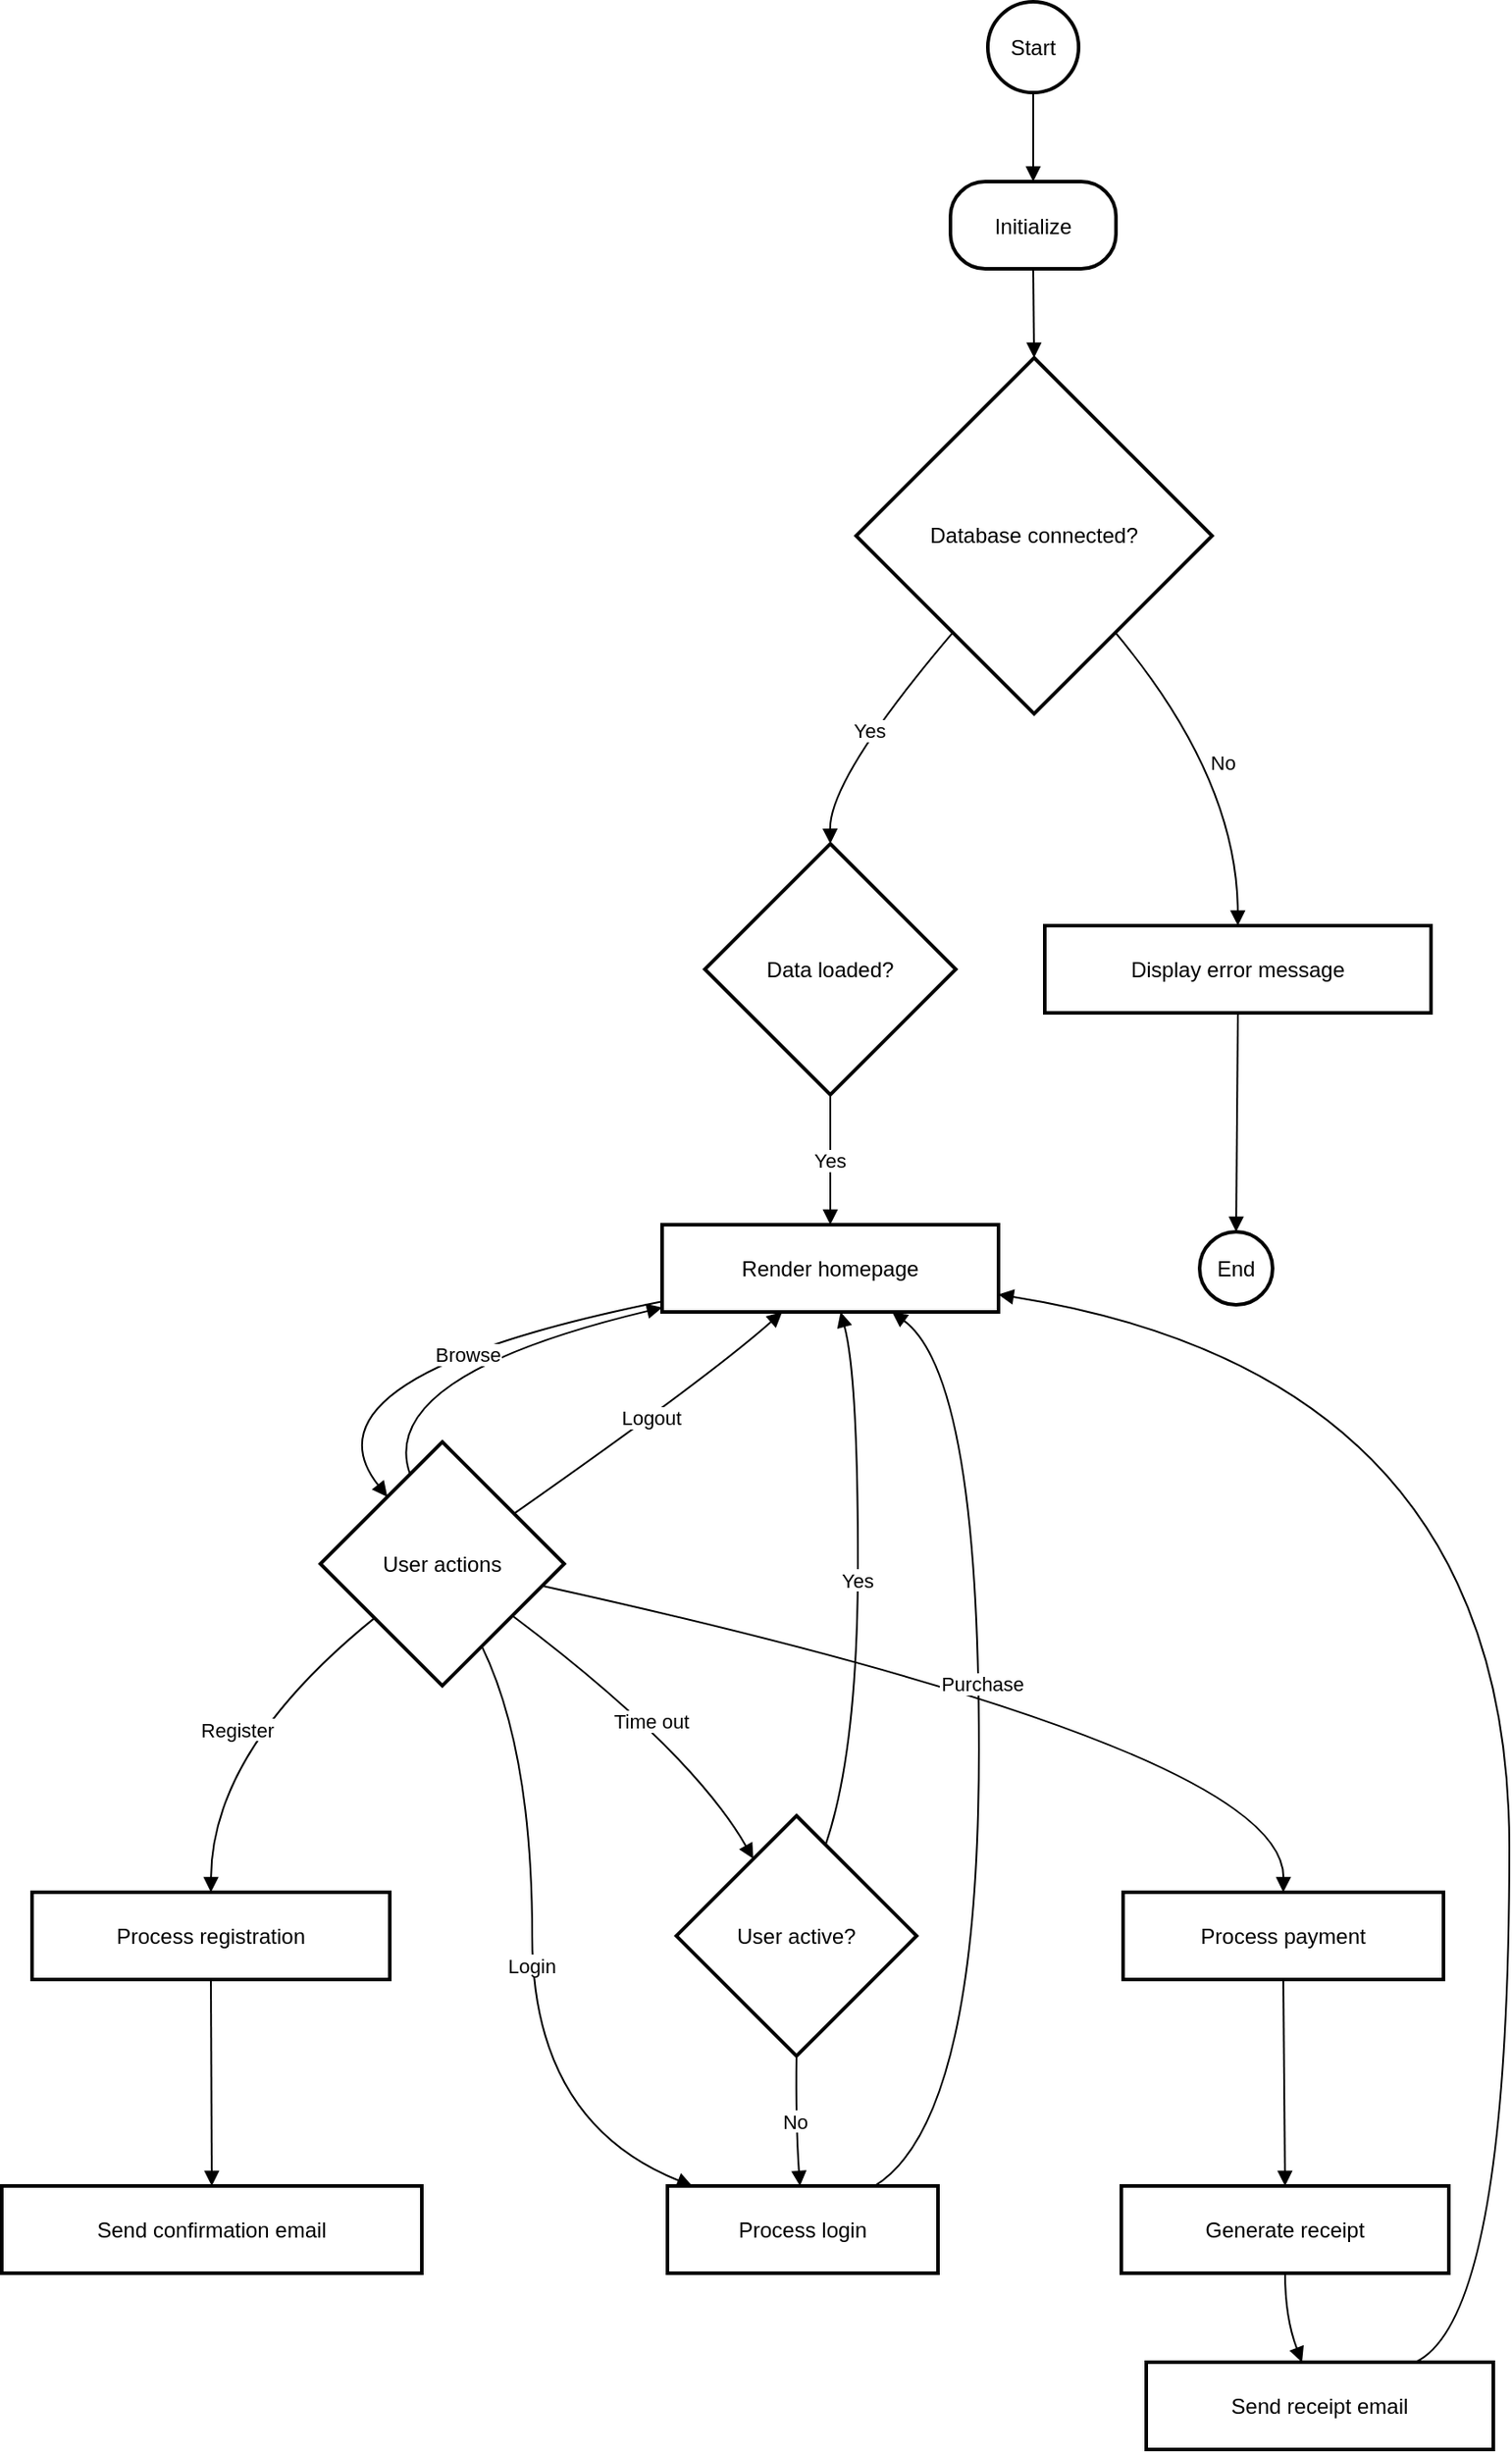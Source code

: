 <mxfile version="25.0.3">
  <diagram name="페이지-1" id="0_OPbUta_jnCviQzeamS">
    <mxGraphModel>
      <root>
        <mxCell id="0" />
        <mxCell id="1" parent="0" />
        <mxCell id="2" value="Start" style="ellipse;aspect=fixed;strokeWidth=2;whiteSpace=wrap;" vertex="1" parent="1">
          <mxGeometry x="562" y="8" width="51" height="51" as="geometry" />
        </mxCell>
        <mxCell id="3" value="Initialize" style="rounded=1;arcSize=40;strokeWidth=2" vertex="1" parent="1">
          <mxGeometry x="541" y="109" width="93" height="49" as="geometry" />
        </mxCell>
        <mxCell id="4" value="Database connected?" style="rhombus;strokeWidth=2;whiteSpace=wrap;" vertex="1" parent="1">
          <mxGeometry x="488" y="208" width="200" height="200" as="geometry" />
        </mxCell>
        <mxCell id="5" value="Data loaded?" style="rhombus;strokeWidth=2;whiteSpace=wrap;" vertex="1" parent="1">
          <mxGeometry x="403" y="481" width="141" height="141" as="geometry" />
        </mxCell>
        <mxCell id="6" value="Render homepage" style="whiteSpace=wrap;strokeWidth=2;" vertex="1" parent="1">
          <mxGeometry x="379" y="695" width="189" height="49" as="geometry" />
        </mxCell>
        <mxCell id="7" value="User actions" style="rhombus;strokeWidth=2;whiteSpace=wrap;" vertex="1" parent="1">
          <mxGeometry x="187" y="817" width="137" height="137" as="geometry" />
        </mxCell>
        <mxCell id="8" value="Process registration" style="whiteSpace=wrap;strokeWidth=2;" vertex="1" parent="1">
          <mxGeometry x="25" y="1070" width="201" height="49" as="geometry" />
        </mxCell>
        <mxCell id="9" value="Send confirmation email" style="whiteSpace=wrap;strokeWidth=2;" vertex="1" parent="1">
          <mxGeometry x="8" y="1235" width="236" height="49" as="geometry" />
        </mxCell>
        <mxCell id="10" value="Process login" style="whiteSpace=wrap;strokeWidth=2;" vertex="1" parent="1">
          <mxGeometry x="382" y="1235" width="152" height="49" as="geometry" />
        </mxCell>
        <mxCell id="11" value="Process payment" style="whiteSpace=wrap;strokeWidth=2;" vertex="1" parent="1">
          <mxGeometry x="638" y="1070" width="180" height="49" as="geometry" />
        </mxCell>
        <mxCell id="12" value="Generate receipt" style="whiteSpace=wrap;strokeWidth=2;" vertex="1" parent="1">
          <mxGeometry x="637" y="1235" width="184" height="49" as="geometry" />
        </mxCell>
        <mxCell id="13" value="Send receipt email" style="whiteSpace=wrap;strokeWidth=2;" vertex="1" parent="1">
          <mxGeometry x="651" y="1334" width="195" height="49" as="geometry" />
        </mxCell>
        <mxCell id="14" value="User active?" style="rhombus;strokeWidth=2;whiteSpace=wrap;" vertex="1" parent="1">
          <mxGeometry x="387" y="1027" width="135" height="135" as="geometry" />
        </mxCell>
        <mxCell id="15" value="Display error message" style="whiteSpace=wrap;strokeWidth=2;" vertex="1" parent="1">
          <mxGeometry x="594" y="527" width="217" height="49" as="geometry" />
        </mxCell>
        <mxCell id="16" value="End" style="ellipse;aspect=fixed;strokeWidth=2;whiteSpace=wrap;" vertex="1" parent="1">
          <mxGeometry x="681" y="699" width="41" height="41" as="geometry" />
        </mxCell>
        <mxCell id="17" value="" style="curved=1;startArrow=none;endArrow=block;exitX=0.5;exitY=0.99;entryX=0.5;entryY=-0.01;" edge="1" parent="1" source="2" target="3">
          <mxGeometry relative="1" as="geometry">
            <Array as="points" />
          </mxGeometry>
        </mxCell>
        <mxCell id="18" value="" style="curved=1;startArrow=none;endArrow=block;exitX=0.5;exitY=0.99;entryX=0.5;entryY=0;" edge="1" parent="1" source="3" target="4">
          <mxGeometry relative="1" as="geometry">
            <Array as="points" />
          </mxGeometry>
        </mxCell>
        <mxCell id="19" value="Yes" style="curved=1;startArrow=none;endArrow=block;exitX=0.08;exitY=1;entryX=0.5;entryY=0;" edge="1" parent="1" source="4" target="5">
          <mxGeometry relative="1" as="geometry">
            <Array as="points">
              <mxPoint x="473" y="444" />
            </Array>
          </mxGeometry>
        </mxCell>
        <mxCell id="20" value="Yes" style="curved=1;startArrow=none;endArrow=block;exitX=0.5;exitY=1;entryX=0.5;entryY=-0.01;" edge="1" parent="1" source="5" target="6">
          <mxGeometry relative="1" as="geometry">
            <Array as="points" />
          </mxGeometry>
        </mxCell>
        <mxCell id="21" value="" style="curved=1;startArrow=none;endArrow=block;exitX=0;exitY=0.88;entryX=0.09;entryY=0;" edge="1" parent="1" source="6" target="7">
          <mxGeometry relative="1" as="geometry">
            <Array as="points">
              <mxPoint x="171" y="780" />
            </Array>
          </mxGeometry>
        </mxCell>
        <mxCell id="22" value="Register" style="curved=1;startArrow=none;endArrow=block;exitX=0;exitY=0.9;entryX=0.5;entryY=0;" edge="1" parent="1" source="7" target="8">
          <mxGeometry relative="1" as="geometry">
            <Array as="points">
              <mxPoint x="126" y="990" />
            </Array>
          </mxGeometry>
        </mxCell>
        <mxCell id="23" value="" style="curved=1;startArrow=none;endArrow=block;exitX=0.5;exitY=1;entryX=0.5;entryY=0.01;" edge="1" parent="1" source="8" target="9">
          <mxGeometry relative="1" as="geometry">
            <Array as="points" />
          </mxGeometry>
        </mxCell>
        <mxCell id="24" value="Login" style="curved=1;startArrow=none;endArrow=block;exitX=0.74;exitY=1;entryX=0.1;entryY=0.01;" edge="1" parent="1" source="7" target="10">
          <mxGeometry relative="1" as="geometry">
            <Array as="points">
              <mxPoint x="306" y="990" />
              <mxPoint x="306" y="1199" />
            </Array>
          </mxGeometry>
        </mxCell>
        <mxCell id="25" value="Browse" style="curved=1;startArrow=none;endArrow=block;exitX=0.32;exitY=0;entryX=0;entryY=0.95;" edge="1" parent="1" source="7" target="6">
          <mxGeometry relative="1" as="geometry">
            <Array as="points">
              <mxPoint x="218" y="780" />
            </Array>
          </mxGeometry>
        </mxCell>
        <mxCell id="26" value="" style="curved=1;startArrow=none;endArrow=block;exitX=0.76;exitY=0.01;entryX=0.68;entryY=0.99;" edge="1" parent="1" source="10" target="6">
          <mxGeometry relative="1" as="geometry">
            <Array as="points">
              <mxPoint x="557" y="1199" />
              <mxPoint x="557" y="780" />
            </Array>
          </mxGeometry>
        </mxCell>
        <mxCell id="27" value="Purchase" style="curved=1;startArrow=none;endArrow=block;exitX=1;exitY=0.61;entryX=0.5;entryY=0;" edge="1" parent="1" source="7" target="11">
          <mxGeometry relative="1" as="geometry">
            <Array as="points">
              <mxPoint x="729" y="990" />
            </Array>
          </mxGeometry>
        </mxCell>
        <mxCell id="28" value="" style="curved=1;startArrow=none;endArrow=block;exitX=0.5;exitY=1;entryX=0.5;entryY=0.01;" edge="1" parent="1" source="11" target="12">
          <mxGeometry relative="1" as="geometry">
            <Array as="points" />
          </mxGeometry>
        </mxCell>
        <mxCell id="29" value="" style="curved=1;startArrow=none;endArrow=block;exitX=0.5;exitY=1.01;entryX=0.45;entryY=0.01;" edge="1" parent="1" source="12" target="13">
          <mxGeometry relative="1" as="geometry">
            <Array as="points">
              <mxPoint x="729" y="1309" />
            </Array>
          </mxGeometry>
        </mxCell>
        <mxCell id="30" value="Logout" style="curved=1;startArrow=none;endArrow=block;exitX=1;exitY=0.15;entryX=0.36;entryY=0.99;" edge="1" parent="1" source="7" target="6">
          <mxGeometry relative="1" as="geometry">
            <Array as="points">
              <mxPoint x="406" y="780" />
            </Array>
          </mxGeometry>
        </mxCell>
        <mxCell id="31" value="" style="curved=1;startArrow=none;endArrow=block;exitX=0.77;exitY=0.01;entryX=1;entryY=0.8;" edge="1" parent="1" source="13" target="6">
          <mxGeometry relative="1" as="geometry">
            <Array as="points">
              <mxPoint x="855" y="1309" />
              <mxPoint x="855" y="780" />
            </Array>
          </mxGeometry>
        </mxCell>
        <mxCell id="32" value="Time out" style="curved=1;startArrow=none;endArrow=block;exitX=1;exitY=0.87;entryX=0.22;entryY=0;" edge="1" parent="1" source="7" target="14">
          <mxGeometry relative="1" as="geometry">
            <Array as="points">
              <mxPoint x="395" y="990" />
            </Array>
          </mxGeometry>
        </mxCell>
        <mxCell id="33" value="Yes" style="curved=1;startArrow=none;endArrow=block;exitX=0.66;exitY=0;entryX=0.53;entryY=0.99;" edge="1" parent="1" source="14" target="6">
          <mxGeometry relative="1" as="geometry">
            <Array as="points">
              <mxPoint x="489" y="990" />
              <mxPoint x="489" y="780" />
            </Array>
          </mxGeometry>
        </mxCell>
        <mxCell id="34" value="No" style="curved=1;startArrow=none;endArrow=block;exitX=0.5;exitY=1;entryX=0.49;entryY=0.01;" edge="1" parent="1" source="14" target="10">
          <mxGeometry relative="1" as="geometry">
            <Array as="points">
              <mxPoint x="454" y="1199" />
            </Array>
          </mxGeometry>
        </mxCell>
        <mxCell id="35" value="No" style="curved=1;startArrow=none;endArrow=block;exitX=0.92;exitY=1;entryX=0.5;entryY=-0.01;" edge="1" parent="1" source="4" target="15">
          <mxGeometry relative="1" as="geometry">
            <Array as="points">
              <mxPoint x="702" y="444" />
            </Array>
          </mxGeometry>
        </mxCell>
        <mxCell id="36" value="" style="curved=1;startArrow=none;endArrow=block;exitX=0.5;exitY=0.99;entryX=0.51;entryY=-0.01;" edge="1" parent="1" source="15" target="16">
          <mxGeometry relative="1" as="geometry">
            <Array as="points" />
          </mxGeometry>
        </mxCell>
      </root>
    </mxGraphModel>
  </diagram>
</mxfile>
